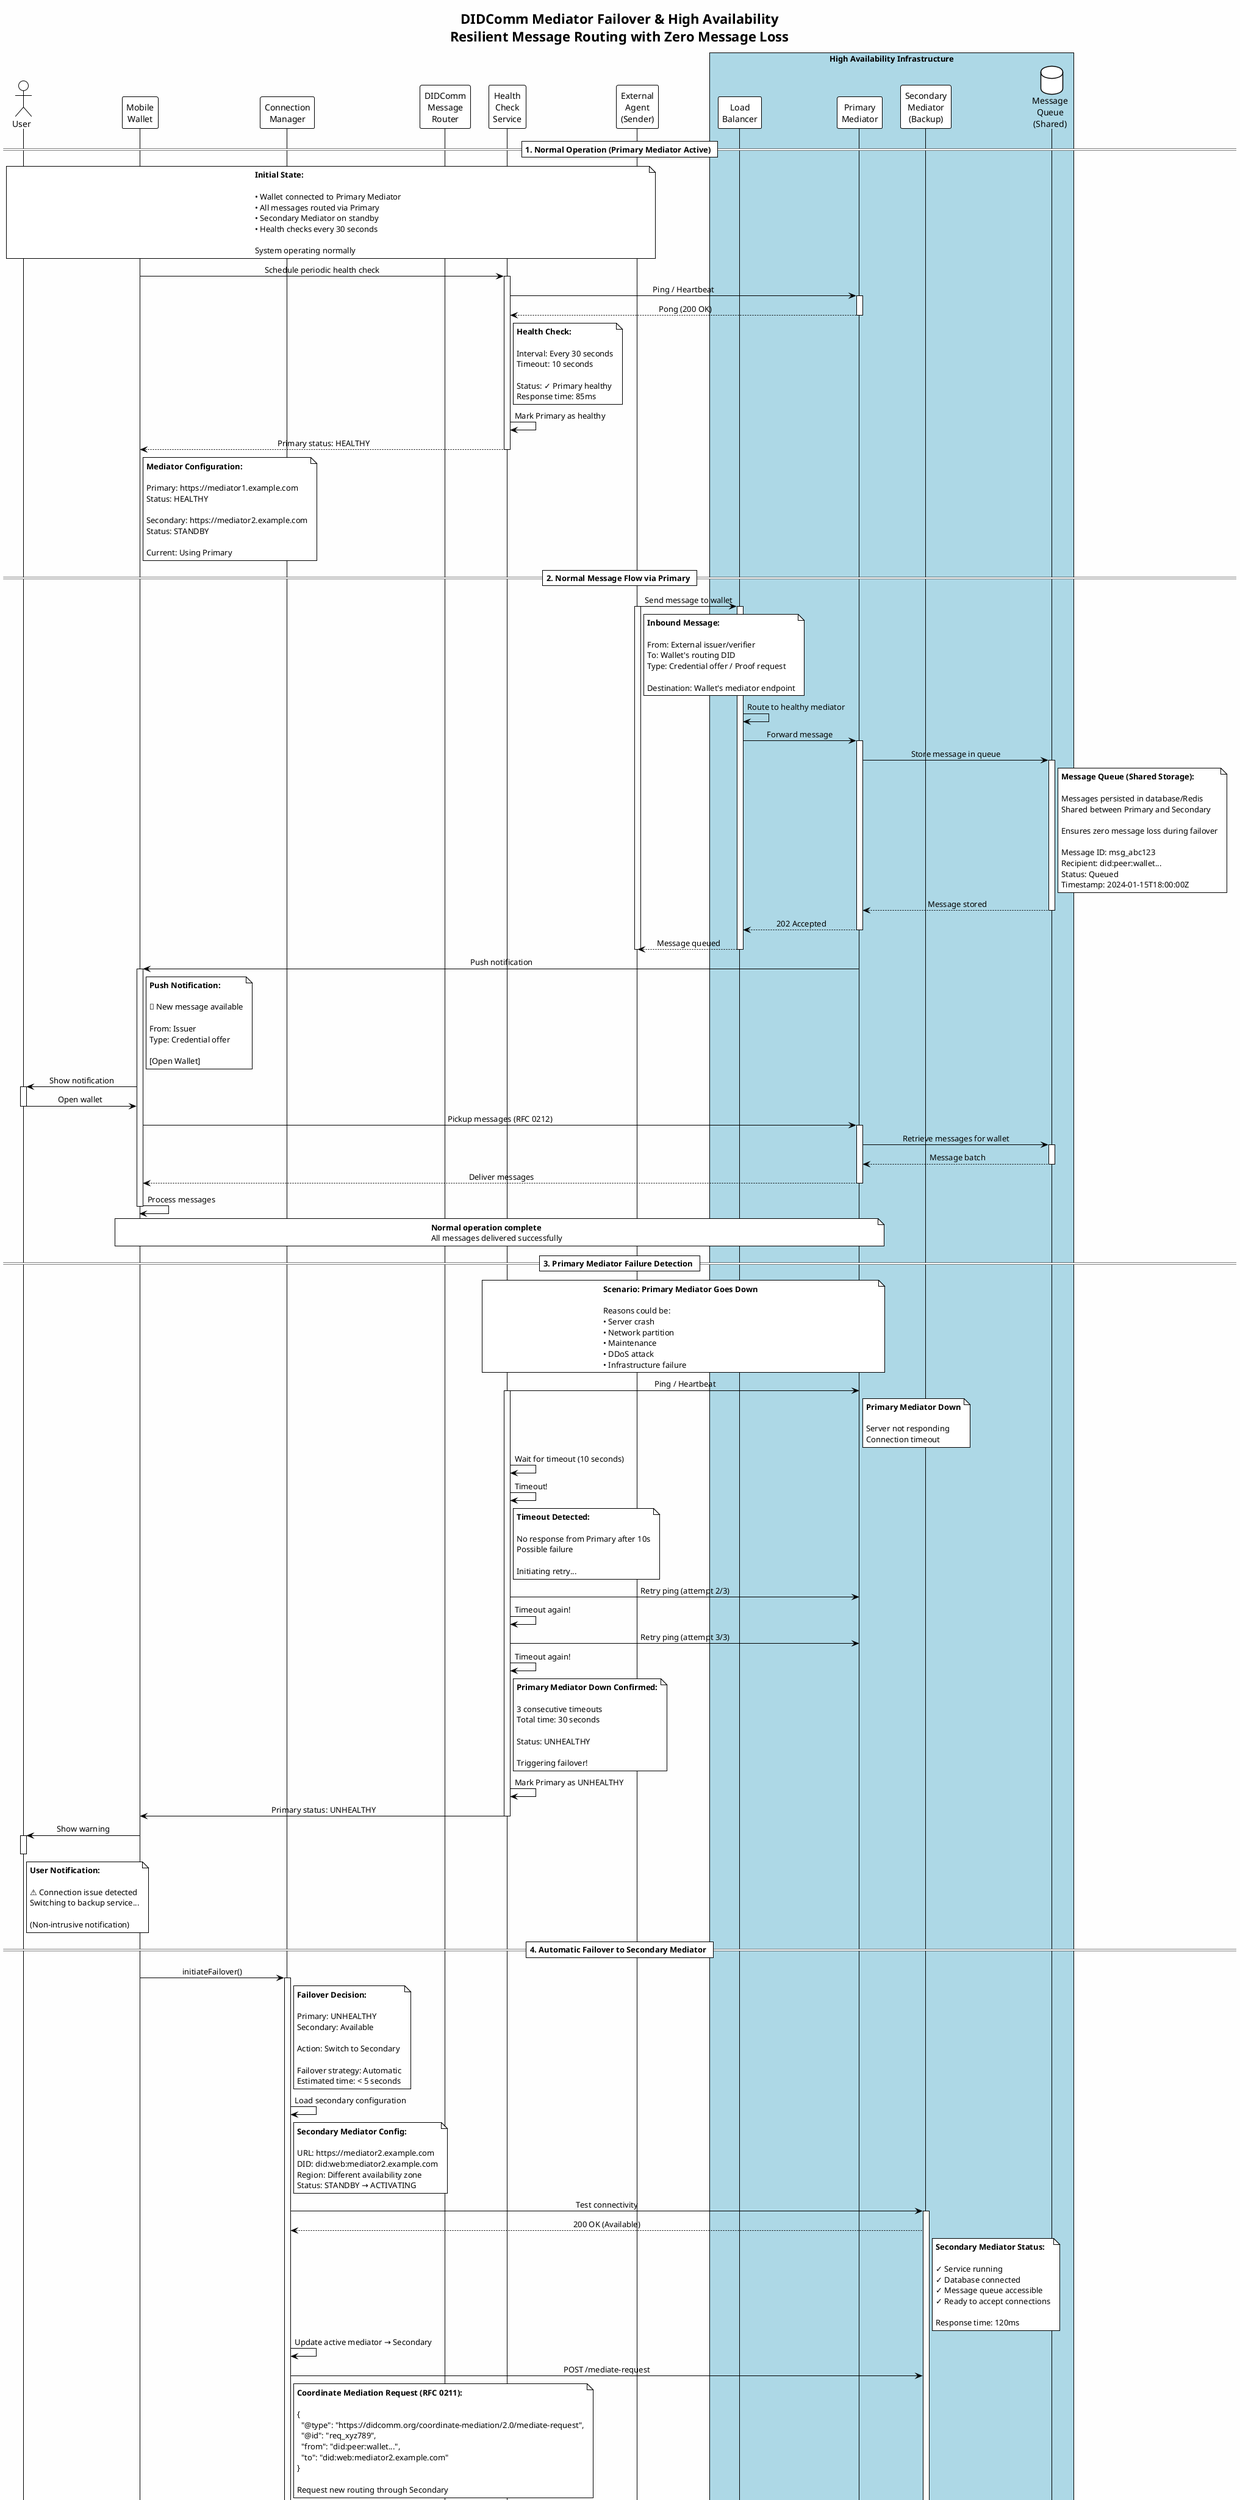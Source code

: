 @startuml 17-seq-mediator-failover
!theme plain
skinparam backgroundColor #FEFEFE
skinparam sequenceMessageAlign center

title DIDComm Mediator Failover & High Availability\n**Resilient Message Routing with Zero Message Loss**

actor "User" as User
participant "Mobile\nWallet" as Wallet
participant "Connection\nManager" as ConnMgr
participant "DIDComm\nMessage\nRouter" as Router
participant "Health\nCheck\nService" as HealthCheck
participant "Load\nBalancer" as LoadBalancer
participant "Primary\nMediator" as Primary
participant "Secondary\nMediator\n(Backup)" as Secondary
database "Message\nQueue\n(Shared)" as MsgQueue
participant "External\nAgent\n(Sender)" as Sender

box "High Availability Infrastructure" #LightBlue
  participant LoadBalancer
  participant Primary
  participant Secondary
  participant MsgQueue
end box

== 1. Normal Operation (Primary Mediator Active) ==

note over User, Sender
  **Initial State:**
  
  • Wallet connected to Primary Mediator
  • All messages routed via Primary
  • Secondary Mediator on standby
  • Health checks every 30 seconds
  
  System operating normally
end note

Wallet -> HealthCheck: Schedule periodic health check
activate HealthCheck

HealthCheck -> Primary: Ping / Heartbeat
activate Primary

Primary --> HealthCheck: Pong (200 OK)
deactivate Primary

note right of HealthCheck
  **Health Check:**
  
  Interval: Every 30 seconds
  Timeout: 10 seconds
  
  Status: ✓ Primary healthy
  Response time: 85ms
end note

HealthCheck -> HealthCheck: Mark Primary as healthy
HealthCheck --> Wallet: Primary status: HEALTHY
deactivate HealthCheck

note right of Wallet
  **Mediator Configuration:**
  
  Primary: https://mediator1.example.com
  Status: HEALTHY
  
  Secondary: https://mediator2.example.com
  Status: STANDBY
  
  Current: Using Primary
end note

== 2. Normal Message Flow via Primary ==

Sender -> LoadBalancer: Send message to wallet
activate Sender
activate LoadBalancer

note right of Sender
  **Inbound Message:**
  
  From: External issuer/verifier
  To: Wallet's routing DID
  Type: Credential offer / Proof request
  
  Destination: Wallet's mediator endpoint
end note

LoadBalancer -> LoadBalancer: Route to healthy mediator

LoadBalancer -> Primary: Forward message
activate Primary

Primary -> MsgQueue: Store message in queue
activate MsgQueue

note right of MsgQueue
  **Message Queue (Shared Storage):**
  
  Messages persisted in database/Redis
  Shared between Primary and Secondary
  
  Ensures zero message loss during failover
  
  Message ID: msg_abc123
  Recipient: did:peer:wallet...
  Status: Queued
  Timestamp: 2024-01-15T18:00:00Z
end note

MsgQueue --> Primary: Message stored
deactivate MsgQueue

Primary --> LoadBalancer: 202 Accepted
deactivate Primary

LoadBalancer --> Sender: Message queued
deactivate LoadBalancer
deactivate Sender

Primary -> Wallet: Push notification
activate Wallet

note right of Wallet
  **Push Notification:**
  
  🔔 New message available
  
  From: Issuer
  Type: Credential offer
  
  [Open Wallet]
end note

Wallet -> User: Show notification
activate User
User -> Wallet: Open wallet
deactivate User

Wallet -> Primary: Pickup messages (RFC 0212)
activate Primary

Primary -> MsgQueue: Retrieve messages for wallet
activate MsgQueue

MsgQueue --> Primary: Message batch
deactivate MsgQueue

Primary --> Wallet: Deliver messages
deactivate Primary

Wallet -> Wallet: Process messages
deactivate Wallet

note over Wallet, Primary
  **Normal operation complete**
  All messages delivered successfully
end note

== 3. Primary Mediator Failure Detection ==

note over HealthCheck, Primary
  **Scenario: Primary Mediator Goes Down**
  
  Reasons could be:
  • Server crash
  • Network partition
  • Maintenance
  • DDoS attack
  • Infrastructure failure
end note

HealthCheck -> Primary: Ping / Heartbeat
activate HealthCheck

note right of Primary
  **Primary Mediator Down**
  
  Server not responding
  Connection timeout
end note

HealthCheck -> HealthCheck: Wait for timeout (10 seconds)
HealthCheck -> HealthCheck: Timeout!

note right of HealthCheck
  **Timeout Detected:**
  
  No response from Primary after 10s
  Possible failure
  
  Initiating retry...
end note

HealthCheck -> Primary: Retry ping (attempt 2/3)
HealthCheck -> HealthCheck: Timeout again!

HealthCheck -> Primary: Retry ping (attempt 3/3)
HealthCheck -> HealthCheck: Timeout again!

note right of HealthCheck
  **Primary Mediator Down Confirmed:**
  
  3 consecutive timeouts
  Total time: 30 seconds
  
  Status: UNHEALTHY
  
  Triggering failover!
end note

HealthCheck -> HealthCheck: Mark Primary as UNHEALTHY
HealthCheck -> Wallet: Primary status: UNHEALTHY
deactivate HealthCheck

Wallet -> User: Show warning
activate User

note right of User
  **User Notification:**
  
  ⚠️ Connection issue detected
  Switching to backup service...
  
  (Non-intrusive notification)
end note

deactivate User

== 4. Automatic Failover to Secondary Mediator ==

Wallet -> ConnMgr: initiateFailover()
activate ConnMgr

note right of ConnMgr
  **Failover Decision:**
  
  Primary: UNHEALTHY
  Secondary: Available
  
  Action: Switch to Secondary
  
  Failover strategy: Automatic
  Estimated time: < 5 seconds
end note

ConnMgr -> ConnMgr: Load secondary configuration

note right of ConnMgr
  **Secondary Mediator Config:**
  
  URL: https://mediator2.example.com
  DID: did:web:mediator2.example.com
  Region: Different availability zone
  Status: STANDBY → ACTIVATING
end note

ConnMgr -> Secondary: Test connectivity
activate Secondary

Secondary --> ConnMgr: 200 OK (Available)

note right of Secondary
  **Secondary Mediator Status:**
  
  ✓ Service running
  ✓ Database connected
  ✓ Message queue accessible
  ✓ Ready to accept connections
  
  Response time: 120ms
end note

ConnMgr -> ConnMgr: Update active mediator → Secondary

ConnMgr -> Secondary: POST /mediate-request
note right of ConnMgr
  **Coordinate Mediation Request (RFC 0211):**
  
  {
    "@type": "https://didcomm.org/coordinate-mediation/2.0/mediate-request",
    "@id": "req_xyz789",
    "from": "did:peer:wallet...",
    "to": "did:web:mediator2.example.com"
  }
  
  Request new routing through Secondary
end note

Secondary -> Secondary: Process mediation request
Secondary -> Secondary: Allocate new routing inbox
Secondary -> Secondary: Generate routing keys

Secondary --> ConnMgr: Mediation grant
note right of Secondary
  **Mediation Grant:**
  
  {
    "@type": "https://didcomm.org/coordinate-mediation/2.0/mediate-grant",
    "@id": "grant_789xyz",
    "routing_did": "did:key:z6Mk...",
    "endpoint": "https://mediator2.example.com/inbox/abc123"
  }
  
  New inbox allocated on Secondary
end note

ConnMgr -> ConnMgr: Store new routing configuration

note right of ConnMgr
  **Updated Configuration:**
  
  Active Mediator: Secondary
  Routing Endpoint: mediator2.example.com/inbox/abc123
  Routing DID: did:key:z6Mk...
  
  Failover complete!
end note

ConnMgr --> Wallet: Failover successful
deactivate ConnMgr

Wallet -> User: Connected (backup service)
activate User
deactivate User

== 5. Update DID Documents with New Service Endpoint ==

note over Wallet, Secondary
  **Critical Step: Update Service Endpoints**
  
  All DIDs using the mediator must update
  their service endpoints to point to Secondary
  
  Otherwise, external agents will still
  try to reach old Primary endpoint
end note

Wallet -> Wallet: Get all DIDs using mediator
activate Wallet

note right of Wallet
  **DIDs to Update:**
  
  1. did:peer:connection_alice
  2. did:peer:connection_bob
  3. did:peer:connection_issuer
  4. did:peer:connection_verifier
  
  Total: 4 pairwise DIDs
end note

loop For each DID using mediator

  Wallet -> Wallet: Update DID document
  
  note right of Wallet
    **DID Document Update:**
    
    Before:
    {
      "service": [{
        "type": "DIDCommMessaging",
        "serviceEndpoint": "https://mediator1.example.com/inbox/old"
      }]
    }
    
    After:
    {
      "service": [{
        "type": "DIDCommMessaging",
        "serviceEndpoint": "https://mediator2.example.com/inbox/abc123"
      }]
    }
  end note
  
  Wallet -> Wallet: Get connection details
  Wallet -> Wallet: Build connection-update message
  
  note right of Wallet
    **Connection Update Message:**
    
    Notify connection partner of new endpoint
    So they know where to send messages
  end note
  
  Wallet -> Secondary: Send connection-update
  activate Secondary
  
  Secondary -> MsgQueue: Queue update message
  activate MsgQueue
  MsgQueue --> Secondary: Queued
  deactivate MsgQueue
  
  Secondary --> Wallet: Sent
  deactivate Secondary

end

Wallet -> Wallet: All DIDs updated
deactivate Wallet

note right of Wallet
  **Service Endpoint Update Complete:**
  
  ✓ All DID documents updated
  ✓ Connection updates sent
  ✓ Partners will use new endpoint
  
  Seamless migration
end note

== 6. Message Synchronization (Zero Message Loss) ==

note over Wallet, MsgQueue
  **Pending Messages Recovery:**
  
  Messages that arrived while Primary was down
  are stored in shared Message Queue
  
  Secondary can retrieve them
end note

Wallet -> Secondary: GET /pickup?batch_size=50
activate Wallet
activate Secondary

note right of Wallet
  **Message Pickup (RFC 0212):**
  
  Retrieve any messages that arrived
  during failover window
end note

Secondary -> MsgQueue: Query messages for wallet
activate MsgQueue

note right of MsgQueue
  **Message Query:**
  
  Recipient: did:peer:wallet...
  Status: Queued (undelivered)
  
  Result: 3 pending messages
  
  Messages received while Primary was down
  but stored in shared queue
end note

MsgQueue --> Secondary: Pending messages (3)
deactivate MsgQueue

Secondary --> Wallet: Deliver message batch (3)
deactivate Secondary

Wallet -> Wallet: Process messages

note right of Wallet
  **Messages Recovered:**
  
  1. Credential offer (received during failover)
  2. Proof request (received during failover)
  3. Connection request (received during failover)
  
  ✓ Zero message loss
  All messages delivered successfully
end note

Wallet -> Secondary: Send acknowledgments
activate Secondary

Secondary -> MsgQueue: Mark messages as delivered
activate MsgQueue
MsgQueue --> Secondary: Updated
deactivate MsgQueue

Secondary --> Wallet: ACK
deactivate Secondary
deactivate Wallet

note over Wallet, MsgQueue
  **Message Synchronization Complete**
  
  All pending messages delivered
  No messages lost during failover
end note

== 7. Load Balancer Updates Routing ==

note over LoadBalancer, Secondary
  **Load Balancer Health Checks:**
  
  Load balancer also monitors mediator health
  and routes traffic to healthy instances
end note

LoadBalancer -> Primary: Health check
activate LoadBalancer

note right of Primary
  Primary still down
  No response
end note

LoadBalancer -> LoadBalancer: Mark Primary as DOWN

LoadBalancer -> Secondary: Health check
activate Secondary

Secondary --> LoadBalancer: 200 OK (Healthy)
deactivate Secondary

LoadBalancer -> LoadBalancer: Mark Secondary as UP

note right of LoadBalancer
  **Routing Update:**
  
  Mediator Status:
  • Primary: DOWN ❌
  • Secondary: UP ✓
  
  Route all traffic → Secondary
end note

LoadBalancer -> LoadBalancer: Update routing rules
deactivate LoadBalancer

== 8. Incoming Messages During Failover ==

Sender -> LoadBalancer: Send message to wallet
activate Sender
activate LoadBalancer

note right of Sender
  **New Message Arrives:**
  
  Sender doesn't know about failover
  Still sends to load balancer
end note

LoadBalancer -> LoadBalancer: Route to healthy mediator

note right of LoadBalancer
  **Smart Routing:**
  
  Primary: DOWN → Skip
  Secondary: UP → Route here
  
  Automatic traffic distribution
end note

LoadBalancer -> Secondary: Forward message
activate Secondary

Secondary -> MsgQueue: Store message
activate MsgQueue

note right of MsgQueue
  **Message Stored:**
  
  Message persisted in queue
  Same process as before
  
  No service interruption
end note

MsgQueue --> Secondary: Stored
deactivate MsgQueue

Secondary --> LoadBalancer: 202 Accepted
deactivate Secondary

LoadBalancer --> Sender: Message queued
deactivate LoadBalancer
deactivate Sender

Secondary -> Wallet: Push notification
activate Wallet

Wallet -> Secondary: Pickup messages
activate Secondary

Secondary -> MsgQueue: Retrieve messages
activate MsgQueue
MsgQueue --> Secondary: Message batch
deactivate MsgQueue

Secondary --> Wallet: Deliver messages
deactivate Secondary

Wallet -> Wallet: Process messages
deactivate Wallet

note over Wallet, Secondary
  **Seamless Message Delivery:**
  
  Messages delivered via Secondary
  User experiences no interruption
end note

== 9. Primary Mediator Recovery ==

note over HealthCheck, Primary
  **Scenario: Primary Comes Back Online**
  
  Primary mediator service restored:
  • Server restarted
  • Network issue resolved
  • Maintenance completed
end note

HealthCheck -> Primary: Ping / Heartbeat
activate HealthCheck
activate Primary

Primary --> HealthCheck: Pong (200 OK)
deactivate Primary

note right of HealthCheck
  **Primary Recovered:**
  
  ✓ Primary responding
  Response time: 90ms
  
  Status: HEALTHY again
end note

HealthCheck -> HealthCheck: Mark Primary as HEALTHY
HealthCheck --> Wallet: Primary status: RECOVERED
deactivate HealthCheck

note over Wallet, Primary
  **Failback Decision:**
  
  Options:
  1. Failback to Primary (prefer primary)
  2. Stay on Secondary (if stable)
  
  Strategy: Stay on Secondary unless issues
  (Avoid unnecessary disruption)
end note

Wallet -> User: Primary service recovered
activate User

note right of User
  **Optional User Choice:**
  
  ℹ️ Primary service restored
  
  Currently using: Backup service
  
  [Switch back to Primary]
  [Keep using Backup]
  
  (Optional - can be automatic)
end note

User -> Wallet: Keep using Secondary
deactivate User

note right of Wallet
  **Decision: Stay on Secondary**
  
  Secondary is working well
  Avoid unnecessary disruption
  
  Primary available as backup now
end note

LoadBalancer -> LoadBalancer: Update health status
activate LoadBalancer

note right of LoadBalancer
  **Updated Status:**
  
  Mediator Status:
  • Primary: UP ✓ (recovered)
  • Secondary: UP ✓ (active)
  
  Both healthy - can load balance
  Current: Secondary handling traffic
end note

LoadBalancer -> LoadBalancer: Keep routing to Secondary
deactivate LoadBalancer

== 10. Monitoring & Logging ==

note over HealthCheck, MsgQueue
  **Failover Event Logged:**
  
  Complete audit trail of failover event:
  
  Timeline:
  ────────────────────────────────
  18:00:00 - Primary health check failed
  18:00:30 - Failover initiated
  18:00:35 - Connected to Secondary
  18:00:40 - Service endpoints updated
  18:00:45 - Messages synchronized
  18:00:50 - Failover complete
  
  Downtime: 0 seconds (seamless)
  Messages lost: 0
  User impact: Minimal (notification only)
  
  18:15:00 - Primary recovered
  18:15:05 - Primary marked as backup
  
  Resolution: Successful
  Status: System operating normally
end note

== Summary ==

note over User, Sender
  **DIDComm Mediator Failover Complete**
  
  **Flow Summary:**
  1. Primary mediator failure detected (health checks)
  2. Automatic failover to Secondary (< 5 seconds)
  3. Mediation re-established with Secondary
  4. DID documents updated (new service endpoints)
  5. Connection partners notified
  6. Pending messages synchronized (zero loss)
  7. Load balancer updated routing
  8. Incoming messages routed to Secondary
  9. Primary recovered (marked as backup)
  10. System continues on Secondary
  
  **High Availability Features:**
  ✓ Automatic health monitoring (30s intervals)
  ✓ Rapid failure detection (3 retries = 30s)
  ✓ Automatic failover (no manual intervention)
  ✓ Zero message loss (shared message queue)
  ✓ Load balancer integration
  ✓ Multiple mediator support
  ✓ Service endpoint updates
  ✓ Message synchronization
  
  **Resilience Mechanisms:**
  • Redundant mediators (Primary + Secondary)
  • Shared message queue (persistence)
  • Health checks (continuous monitoring)
  • Load balancer (intelligent routing)
  • Connection updates (partner notification)
  • Automatic recovery (self-healing)
  
  **Zero Downtime Architecture:**
  • Messages queued during failover
  • Load balancer routes to healthy instance
  • Wallet connects to available mediator
  • No message loss
  • Minimal user impact
  
  **User Experience:**
  • Notification of issue (transparent)
  • Automatic failover (no user action)
  • Seamless message delivery
  • Can choose to failback (optional)
  
  **Operations Benefits:**
  • Maintenance without downtime
  • Graceful degradation
  • Automatic recovery
  • Complete audit trail
  • Zero message loss guarantee
  
  **Scalability:**
  Multiple mediators can be added
  Load balancer distributes traffic
  Horizontal scaling supported
  
  The wallet provides enterprise-grade
  reliability with automatic failover
  and zero message loss.
end note

@enduml
